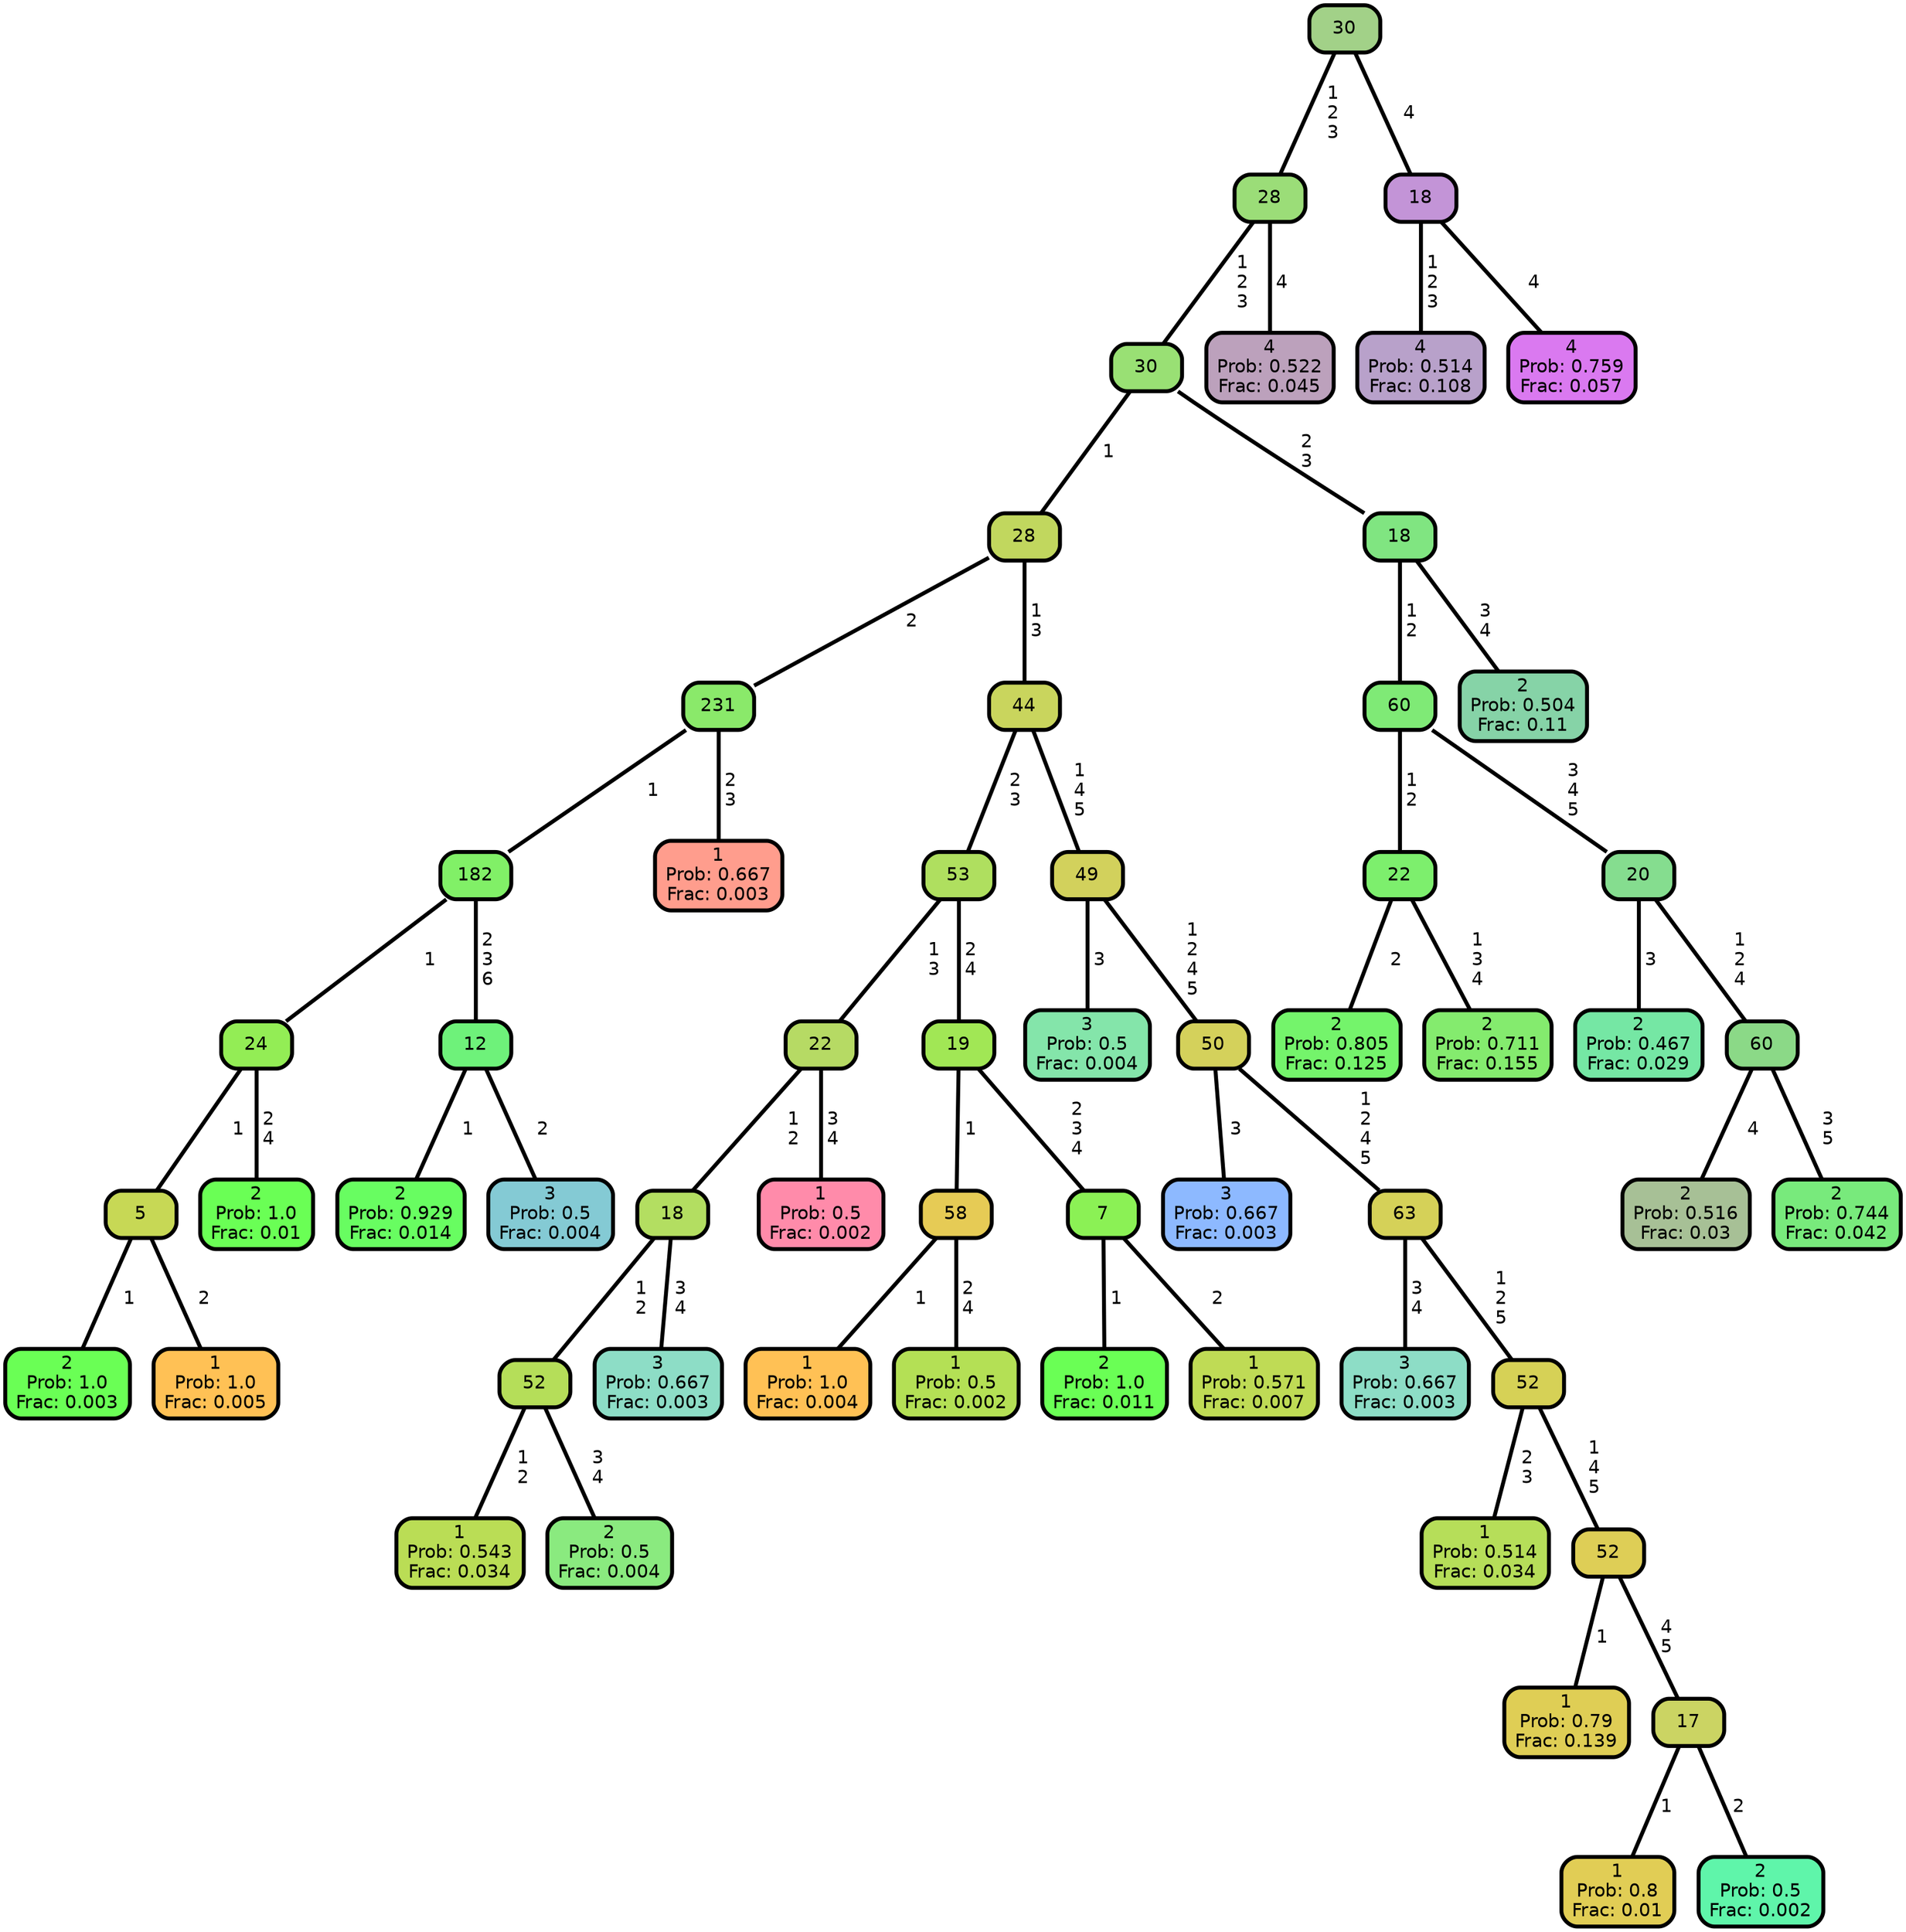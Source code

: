 graph Tree {
node [shape=box, style="filled, rounded",color="black",penwidth="3",fontcolor="black",                 fontname=helvetica] ;
graph [ranksep="0 equally", splines=straight,                 bgcolor=transparent, dpi=200] ;
edge [fontname=helvetica, color=black] ;
0 [label="2
Prob: 1.0
Frac: 0.003", fillcolor="#6aff55"] ;
1 [label="5", fillcolor="#c7d855"] ;
2 [label="1
Prob: 1.0
Frac: 0.005", fillcolor="#ffc155"] ;
3 [label="24", fillcolor="#93ed55"] ;
4 [label="2
Prob: 1.0
Frac: 0.01", fillcolor="#6aff55"] ;
5 [label="182", fillcolor="#81f067"] ;
6 [label="2
Prob: 0.929
Frac: 0.014", fillcolor="#68fd61"] ;
7 [label="12", fillcolor="#6ef27a"] ;
8 [label="3
Prob: 0.5
Frac: 0.004", fillcolor="#84cad4"] ;
9 [label="231", fillcolor="#8ae96a"] ;
10 [label="1
Prob: 0.667
Frac: 0.003", fillcolor="#ff9d8d"] ;
11 [label="28", fillcolor="#c1d75e"] ;
12 [label="1
Prob: 0.543
Frac: 0.034", fillcolor="#badd55"] ;
13 [label="52", fillcolor="#b5de59"] ;
14 [label="2
Prob: 0.5
Frac: 0.004", fillcolor="#8aea7f"] ;
15 [label="18", fillcolor="#b3de61"] ;
16 [label="3
Prob: 0.667
Frac: 0.003", fillcolor="#8dddc6"] ;
17 [label="22", fillcolor="#b6da64"] ;
18 [label="1
Prob: 0.5
Frac: 0.002", fillcolor="#ff8baa"] ;
19 [label="53", fillcolor="#afdf5f"] ;
20 [label="1
Prob: 1.0
Frac: 0.004", fillcolor="#ffc155"] ;
21 [label="58", fillcolor="#e6cb55"] ;
22 [label="1
Prob: 0.5
Frac: 0.002", fillcolor="#b4e055"] ;
23 [label="19", fillcolor="#a1e755"] ;
24 [label="2
Prob: 1.0
Frac: 0.011", fillcolor="#6aff55"] ;
25 [label="7", fillcolor="#8bf155"] ;
26 [label="1
Prob: 0.571
Frac: 0.007", fillcolor="#bfdb55"] ;
27 [label="44", fillcolor="#c9d55d"] ;
28 [label="3
Prob: 0.5
Frac: 0.004", fillcolor="#84e5aa"] ;
29 [label="49", fillcolor="#d2d15c"] ;
30 [label="3
Prob: 0.667
Frac: 0.003", fillcolor="#8db9ff"] ;
31 [label="50", fillcolor="#d4d15b"] ;
32 [label="3
Prob: 0.667
Frac: 0.003", fillcolor="#8dddc6"] ;
33 [label="63", fillcolor="#d5d158"] ;
34 [label="1
Prob: 0.514
Frac: 0.034", fillcolor="#b6de59"] ;
35 [label="52", fillcolor="#d6d156"] ;
36 [label="1
Prob: 0.79
Frac: 0.139", fillcolor="#dfce55"] ;
37 [label="52", fillcolor="#dece56"] ;
38 [label="1
Prob: 0.8
Frac: 0.01", fillcolor="#e1cd55"] ;
39 [label="17", fillcolor="#cbd463"] ;
40 [label="2
Prob: 0.5
Frac: 0.002", fillcolor="#5ff5aa"] ;
41 [label="30", fillcolor="#99e074"] ;
42 [label="2
Prob: 0.805
Frac: 0.125", fillcolor="#74f46b"] ;
43 [label="22", fillcolor="#7def6d"] ;
44 [label="2
Prob: 0.711
Frac: 0.155", fillcolor="#84eb6e"] ;
45 [label="60", fillcolor="#7fea76"] ;
46 [label="2
Prob: 0.467
Frac: 0.029", fillcolor="#75e7a4"] ;
47 [label="20", fillcolor="#85dd8f"] ;
48 [label="2
Prob: 0.516
Frac: 0.03", fillcolor="#a7c096"] ;
49 [label="60", fillcolor="#8bd987"] ;
50 [label="2
Prob: 0.744
Frac: 0.042", fillcolor="#78ea7c"] ;
51 [label="18", fillcolor="#80e581"] ;
52 [label="2
Prob: 0.504
Frac: 0.11", fillcolor="#86d3a7"] ;
53 [label="28", fillcolor="#9bdd78"] ;
54 [label="4
Prob: 0.522
Frac: 0.045", fillcolor="#bca1bc"] ;
55 [label="30", fillcolor="#a2d188"] ;
56 [label="4
Prob: 0.514
Frac: 0.108", fillcolor="#b8a1ca"] ;
57 [label="18", fillcolor="#c394d7"] ;
58 [label="4
Prob: 0.759
Frac: 0.057", fillcolor="#da79f0"] ;
1 -- 0 [label=" 1",penwidth=3] ;
1 -- 2 [label=" 2",penwidth=3] ;
3 -- 1 [label=" 1",penwidth=3] ;
3 -- 4 [label=" 2\n 4",penwidth=3] ;
5 -- 3 [label=" 1",penwidth=3] ;
5 -- 7 [label=" 2\n 3\n 6",penwidth=3] ;
7 -- 6 [label=" 1",penwidth=3] ;
7 -- 8 [label=" 2",penwidth=3] ;
9 -- 5 [label=" 1",penwidth=3] ;
9 -- 10 [label=" 2\n 3",penwidth=3] ;
11 -- 9 [label=" 2",penwidth=3] ;
11 -- 27 [label=" 1\n 3",penwidth=3] ;
13 -- 12 [label=" 1\n 2",penwidth=3] ;
13 -- 14 [label=" 3\n 4",penwidth=3] ;
15 -- 13 [label=" 1\n 2",penwidth=3] ;
15 -- 16 [label=" 3\n 4",penwidth=3] ;
17 -- 15 [label=" 1\n 2",penwidth=3] ;
17 -- 18 [label=" 3\n 4",penwidth=3] ;
19 -- 17 [label=" 1\n 3",penwidth=3] ;
19 -- 23 [label=" 2\n 4",penwidth=3] ;
21 -- 20 [label=" 1",penwidth=3] ;
21 -- 22 [label=" 2\n 4",penwidth=3] ;
23 -- 21 [label=" 1",penwidth=3] ;
23 -- 25 [label=" 2\n 3\n 4",penwidth=3] ;
25 -- 24 [label=" 1",penwidth=3] ;
25 -- 26 [label=" 2",penwidth=3] ;
27 -- 19 [label=" 2\n 3",penwidth=3] ;
27 -- 29 [label=" 1\n 4\n 5",penwidth=3] ;
29 -- 28 [label=" 3",penwidth=3] ;
29 -- 31 [label=" 1\n 2\n 4\n 5",penwidth=3] ;
31 -- 30 [label=" 3",penwidth=3] ;
31 -- 33 [label=" 1\n 2\n 4\n 5",penwidth=3] ;
33 -- 32 [label=" 3\n 4",penwidth=3] ;
33 -- 35 [label=" 1\n 2\n 5",penwidth=3] ;
35 -- 34 [label=" 2\n 3",penwidth=3] ;
35 -- 37 [label=" 1\n 4\n 5",penwidth=3] ;
37 -- 36 [label=" 1",penwidth=3] ;
37 -- 39 [label=" 4\n 5",penwidth=3] ;
39 -- 38 [label=" 1",penwidth=3] ;
39 -- 40 [label=" 2",penwidth=3] ;
41 -- 11 [label=" 1",penwidth=3] ;
41 -- 51 [label=" 2\n 3",penwidth=3] ;
43 -- 42 [label=" 2",penwidth=3] ;
43 -- 44 [label=" 1\n 3\n 4",penwidth=3] ;
45 -- 43 [label=" 1\n 2",penwidth=3] ;
45 -- 47 [label=" 3\n 4\n 5",penwidth=3] ;
47 -- 46 [label=" 3",penwidth=3] ;
47 -- 49 [label=" 1\n 2\n 4",penwidth=3] ;
49 -- 48 [label=" 4",penwidth=3] ;
49 -- 50 [label=" 3\n 5",penwidth=3] ;
51 -- 45 [label=" 1\n 2",penwidth=3] ;
51 -- 52 [label=" 3\n 4",penwidth=3] ;
53 -- 41 [label=" 1\n 2\n 3",penwidth=3] ;
53 -- 54 [label=" 4",penwidth=3] ;
55 -- 53 [label=" 1\n 2\n 3",penwidth=3] ;
55 -- 57 [label=" 4",penwidth=3] ;
57 -- 56 [label=" 1\n 2\n 3",penwidth=3] ;
57 -- 58 [label=" 4",penwidth=3] ;
{rank = same;}}